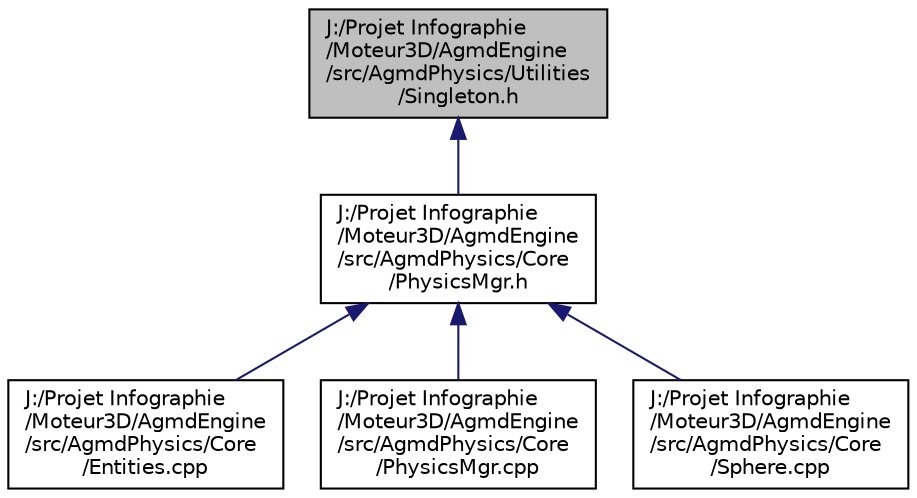 digraph "J:/Projet Infographie/Moteur3D/AgmdEngine/src/AgmdPhysics/Utilities/Singleton.h"
{
  edge [fontname="Helvetica",fontsize="10",labelfontname="Helvetica",labelfontsize="10"];
  node [fontname="Helvetica",fontsize="10",shape=record];
  Node1 [label="J:/Projet Infographie\l/Moteur3D/AgmdEngine\l/src/AgmdPhysics/Utilities\l/Singleton.h",height=0.2,width=0.4,color="black", fillcolor="grey75", style="filled" fontcolor="black"];
  Node1 -> Node2 [dir="back",color="midnightblue",fontsize="10",style="solid"];
  Node2 [label="J:/Projet Infographie\l/Moteur3D/AgmdEngine\l/src/AgmdPhysics/Core\l/PhysicsMgr.h",height=0.2,width=0.4,color="black", fillcolor="white", style="filled",URL="$_agmd_physics_2_core_2_physics_mgr_8h.html"];
  Node2 -> Node3 [dir="back",color="midnightblue",fontsize="10",style="solid"];
  Node3 [label="J:/Projet Infographie\l/Moteur3D/AgmdEngine\l/src/AgmdPhysics/Core\l/Entities.cpp",height=0.2,width=0.4,color="black", fillcolor="white", style="filled",URL="$_agmd_physics_2_core_2_entities_8cpp.html"];
  Node2 -> Node4 [dir="back",color="midnightblue",fontsize="10",style="solid"];
  Node4 [label="J:/Projet Infographie\l/Moteur3D/AgmdEngine\l/src/AgmdPhysics/Core\l/PhysicsMgr.cpp",height=0.2,width=0.4,color="black", fillcolor="white", style="filled",URL="$_agmd_physics_2_core_2_physics_mgr_8cpp.html"];
  Node2 -> Node5 [dir="back",color="midnightblue",fontsize="10",style="solid"];
  Node5 [label="J:/Projet Infographie\l/Moteur3D/AgmdEngine\l/src/AgmdPhysics/Core\l/Sphere.cpp",height=0.2,width=0.4,color="black", fillcolor="white", style="filled",URL="$_sphere_8cpp.html"];
}
